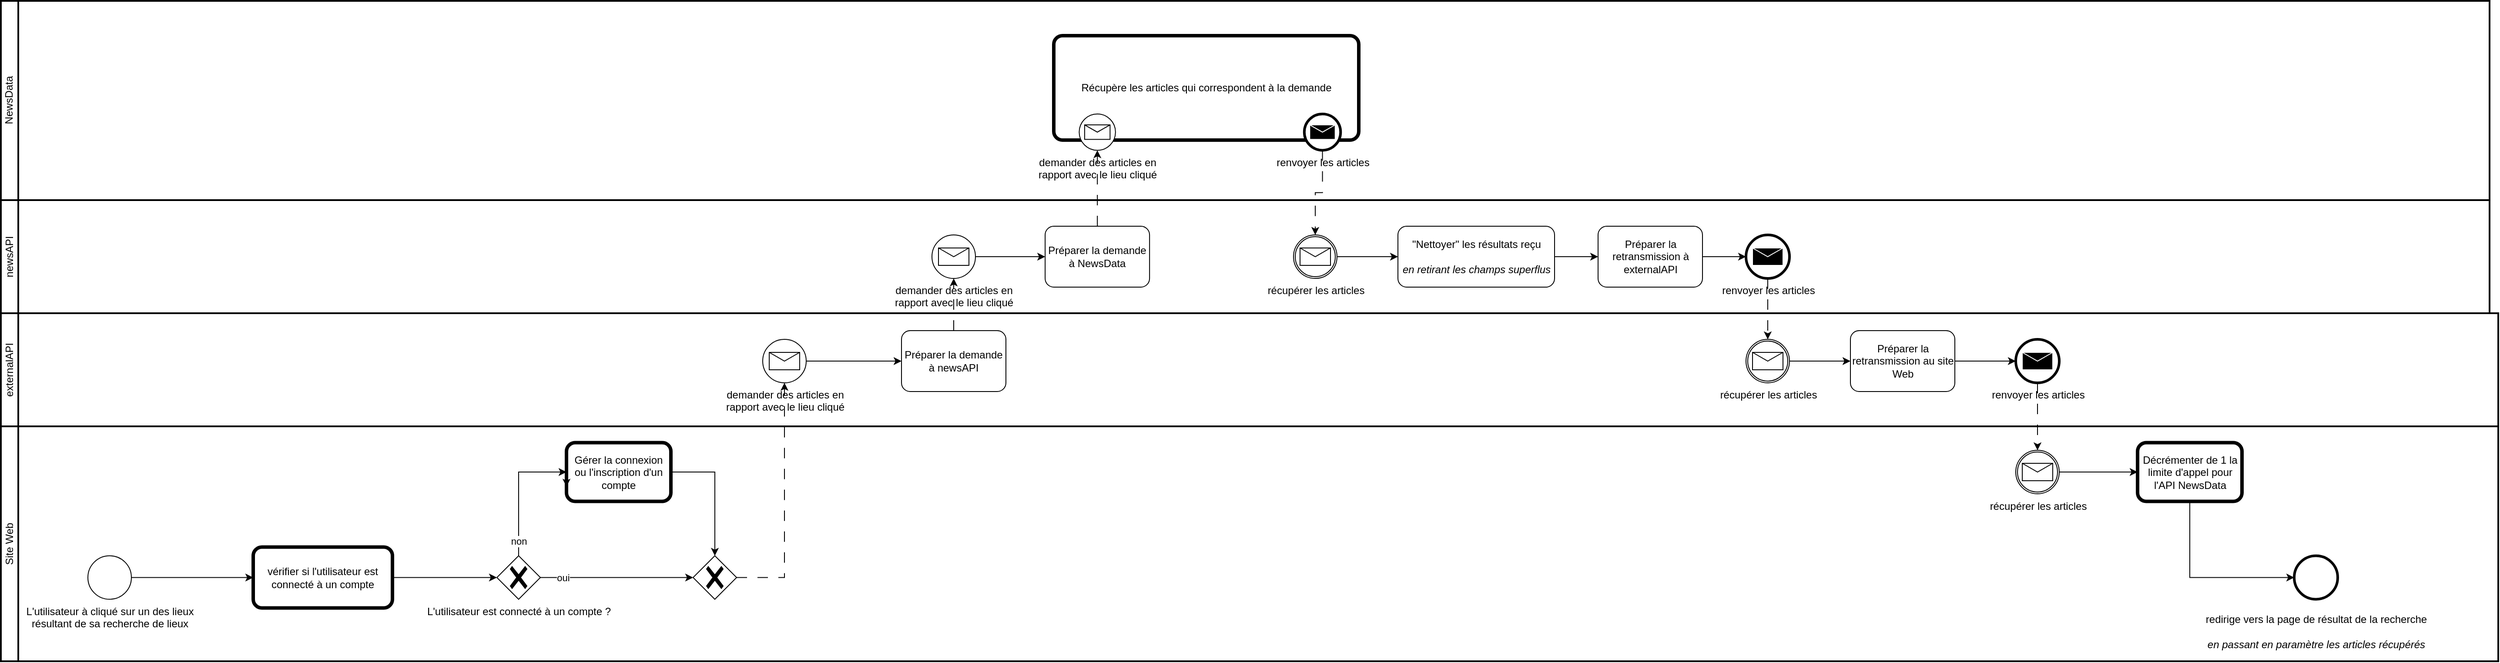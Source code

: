 <mxfile version="24.1.0" type="device">
  <diagram id="DLhqB_IwYs8skUEhhu0D" name="remake">
    <mxGraphModel dx="4780" dy="3939" grid="1" gridSize="10" guides="1" tooltips="1" connect="1" arrows="1" fold="1" page="1" pageScale="1" pageWidth="827" pageHeight="1169" math="0" shadow="0">
      <root>
        <mxCell id="0" />
        <mxCell id="1" parent="0" />
        <mxCell id="YzaqCuqCVEBfQsiihOek-10" value="NewsData" style="swimlane;html=1;startSize=20;fontStyle=0;collapsible=0;horizontal=0;swimlaneLine=1;swimlaneFillColor=#ffffff;strokeWidth=2;whiteSpace=wrap;" parent="1" vertex="1">
          <mxGeometry x="20" y="-1150" width="2860" height="229" as="geometry" />
        </mxCell>
        <mxCell id="P8e-3d4Zvs2nco3TRWnY-12" value="Récupère les articles qui correspondent à la demande" style="points=[[0.25,0,0],[0.5,0,0],[0.75,0,0],[1,0.25,0],[1,0.5,0],[1,0.75,0],[0.75,1,0],[0.5,1,0],[0.25,1,0],[0,0.75,0],[0,0.5,0],[0,0.25,0]];shape=mxgraph.bpmn.task;whiteSpace=wrap;rectStyle=rounded;size=10;html=1;container=1;expand=0;collapsible=0;bpmnShapeType=call;" parent="YzaqCuqCVEBfQsiihOek-10" vertex="1">
          <mxGeometry x="1210" y="40" width="350.5" height="120" as="geometry" />
        </mxCell>
        <mxCell id="P8e-3d4Zvs2nco3TRWnY-13" value="renvoyer les articles" style="points=[[0.145,0.145,0],[0.5,0,0],[0.855,0.145,0],[1,0.5,0],[0.855,0.855,0],[0.5,1,0],[0.145,0.855,0],[0,0.5,0]];shape=mxgraph.bpmn.event;html=1;verticalLabelPosition=bottom;labelBackgroundColor=#ffffff;verticalAlign=top;align=center;perimeter=ellipsePerimeter;outlineConnect=0;aspect=fixed;outline=end;symbol=message;" parent="P8e-3d4Zvs2nco3TRWnY-12" vertex="1">
          <mxGeometry x="287.911" y="90" width="41.726" height="41.726" as="geometry" />
        </mxCell>
        <mxCell id="P8e-3d4Zvs2nco3TRWnY-9" value="demander des articles en &lt;br&gt;rapport avec le lieu cliqué" style="points=[[0.145,0.145,0],[0.5,0,0],[0.855,0.145,0],[1,0.5,0],[0.855,0.855,0],[0.5,1,0],[0.145,0.855,0],[0,0.5,0]];shape=mxgraph.bpmn.event;html=1;verticalLabelPosition=bottom;labelBackgroundColor=#ffffff;verticalAlign=top;align=center;perimeter=ellipsePerimeter;outlineConnect=0;aspect=fixed;outline=standard;symbol=message;" parent="P8e-3d4Zvs2nco3TRWnY-12" vertex="1">
          <mxGeometry x="29.208" y="90" width="41.726" height="41.726" as="geometry" />
        </mxCell>
        <mxCell id="YzaqCuqCVEBfQsiihOek-7" value="Site Web" style="swimlane;html=1;startSize=20;fontStyle=0;collapsible=0;horizontal=0;swimlaneLine=1;swimlaneFillColor=#ffffff;strokeWidth=2;whiteSpace=wrap;" parent="1" vertex="1">
          <mxGeometry x="20" y="-661" width="2870" height="270" as="geometry" />
        </mxCell>
        <mxCell id="pQboeLLgQWO9L1CRO7XK-23" value="" style="group" parent="YzaqCuqCVEBfQsiihOek-7" vertex="1" connectable="0">
          <mxGeometry x="2505.5" y="148.75" width="310" height="112.5" as="geometry" />
        </mxCell>
        <mxCell id="pQboeLLgQWO9L1CRO7XK-20" value="" style="points=[[0.145,0.145,0],[0.5,0,0],[0.855,0.145,0],[1,0.5,0],[0.855,0.855,0],[0.5,1,0],[0.145,0.855,0],[0,0.5,0]];shape=mxgraph.bpmn.event;html=1;verticalLabelPosition=bottom;labelBackgroundColor=#ffffff;verticalAlign=top;align=center;perimeter=ellipsePerimeter;outlineConnect=0;aspect=fixed;outline=end;symbol=terminate2;" parent="pQboeLLgQWO9L1CRO7XK-23" vertex="1">
          <mxGeometry x="130" width="50" height="50" as="geometry" />
        </mxCell>
        <mxCell id="pQboeLLgQWO9L1CRO7XK-21" value="redirige vers la page de résultat de la recherche&lt;div&gt;&lt;br&gt;&lt;i&gt;en passant en paramètre les articles récupérés&lt;/i&gt;&lt;/div&gt;" style="text;html=1;align=center;verticalAlign=middle;whiteSpace=wrap;rounded=0;" parent="pQboeLLgQWO9L1CRO7XK-23" vertex="1">
          <mxGeometry y="62.5" width="310" height="50" as="geometry" />
        </mxCell>
        <mxCell id="YzaqCuqCVEBfQsiihOek-23" value="" style="points=[[0.25,0.25,0],[0.5,0,0],[0.75,0.25,0],[1,0.5,0],[0.75,0.75,0],[0.5,1,0],[0.25,0.75,0],[0,0.5,0]];shape=mxgraph.bpmn.gateway2;html=1;verticalLabelPosition=bottom;labelBackgroundColor=#ffffff;verticalAlign=top;align=center;perimeter=rhombusPerimeter;outlineConnect=0;outline=none;symbol=none;gwType=exclusive;" parent="YzaqCuqCVEBfQsiihOek-7" vertex="1">
          <mxGeometry x="795.5" y="148.75" width="50" height="50" as="geometry" />
        </mxCell>
        <mxCell id="YzaqCuqCVEBfQsiihOek-16" value="Gérer la connexion ou l&#39;inscription d&#39;un compte" style="points=[[0.25,0,0],[0.5,0,0],[0.75,0,0],[1,0.25,0],[1,0.5,0],[1,0.75,0],[0.75,1,0],[0.5,1,0],[0.25,1,0],[0,0.75,0],[0,0.5,0],[0,0.25,0]];shape=mxgraph.bpmn.task;whiteSpace=wrap;rectStyle=rounded;size=10;html=1;container=1;expand=0;collapsible=0;bpmnShapeType=call;" parent="YzaqCuqCVEBfQsiihOek-7" vertex="1">
          <mxGeometry x="650" y="18.75" width="120" height="67.5" as="geometry" />
        </mxCell>
        <mxCell id="YzaqCuqCVEBfQsiihOek-24" style="edgeStyle=orthogonalEdgeStyle;rounded=0;orthogonalLoop=1;jettySize=auto;html=1;exitX=1;exitY=0.5;exitDx=0;exitDy=0;exitPerimeter=0;entryX=0.5;entryY=0;entryDx=0;entryDy=0;entryPerimeter=0;" parent="YzaqCuqCVEBfQsiihOek-7" source="YzaqCuqCVEBfQsiihOek-16" target="YzaqCuqCVEBfQsiihOek-23" edge="1">
          <mxGeometry relative="1" as="geometry" />
        </mxCell>
        <mxCell id="YzaqCuqCVEBfQsiihOek-12" value="L&#39;utilisateur est connecté à un compte ?" style="points=[[0.25,0.25,0],[0.5,0,0],[0.75,0.25,0],[1,0.5,0],[0.75,0.75,0],[0.5,1,0],[0.25,0.75,0],[0,0.5,0]];shape=mxgraph.bpmn.gateway2;html=1;verticalLabelPosition=bottom;labelBackgroundColor=#ffffff;verticalAlign=top;align=center;perimeter=rhombusPerimeter;outlineConnect=0;outline=none;symbol=none;gwType=exclusive;" parent="YzaqCuqCVEBfQsiihOek-7" vertex="1">
          <mxGeometry x="570" y="148.75" width="50" height="50" as="geometry" />
        </mxCell>
        <mxCell id="YzaqCuqCVEBfQsiihOek-17" style="edgeStyle=orthogonalEdgeStyle;rounded=0;orthogonalLoop=1;jettySize=auto;html=1;exitX=0.5;exitY=0;exitDx=0;exitDy=0;exitPerimeter=0;entryX=0;entryY=0.5;entryDx=0;entryDy=0;entryPerimeter=0;" parent="YzaqCuqCVEBfQsiihOek-7" source="YzaqCuqCVEBfQsiihOek-12" target="YzaqCuqCVEBfQsiihOek-16" edge="1">
          <mxGeometry relative="1" as="geometry" />
        </mxCell>
        <mxCell id="YzaqCuqCVEBfQsiihOek-22" value="non" style="edgeLabel;html=1;align=center;verticalAlign=middle;resizable=0;points=[];" parent="YzaqCuqCVEBfQsiihOek-17" vertex="1" connectable="0">
          <mxGeometry x="-0.264" y="1" relative="1" as="geometry">
            <mxPoint x="1" y="38" as="offset" />
          </mxGeometry>
        </mxCell>
        <mxCell id="YzaqCuqCVEBfQsiihOek-30" style="edgeStyle=orthogonalEdgeStyle;rounded=0;orthogonalLoop=1;jettySize=auto;html=1;exitX=1;exitY=0.5;exitDx=0;exitDy=0;exitPerimeter=0;entryX=0;entryY=0.5;entryDx=0;entryDy=0;entryPerimeter=0;" parent="YzaqCuqCVEBfQsiihOek-7" source="YzaqCuqCVEBfQsiihOek-12" target="YzaqCuqCVEBfQsiihOek-23" edge="1">
          <mxGeometry relative="1" as="geometry" />
        </mxCell>
        <mxCell id="YzaqCuqCVEBfQsiihOek-31" value="oui" style="edgeLabel;html=1;align=center;verticalAlign=middle;resizable=0;points=[];" parent="YzaqCuqCVEBfQsiihOek-30" vertex="1" connectable="0">
          <mxGeometry x="-0.755" y="-2" relative="1" as="geometry">
            <mxPoint x="4" y="-2" as="offset" />
          </mxGeometry>
        </mxCell>
        <mxCell id="YzaqCuqCVEBfQsiihOek-19" value="vérifier si l&#39;utilisateur est connecté à un compte" style="points=[[0.25,0,0],[0.5,0,0],[0.75,0,0],[1,0.25,0],[1,0.5,0],[1,0.75,0],[0.75,1,0],[0.5,1,0],[0.25,1,0],[0,0.75,0],[0,0.5,0],[0,0.25,0]];shape=mxgraph.bpmn.task;whiteSpace=wrap;rectStyle=rounded;size=10;html=1;container=1;expand=0;collapsible=0;bpmnShapeType=call;" parent="YzaqCuqCVEBfQsiihOek-7" vertex="1">
          <mxGeometry x="290" y="138.75" width="160" height="70" as="geometry" />
        </mxCell>
        <mxCell id="YzaqCuqCVEBfQsiihOek-21" style="edgeStyle=orthogonalEdgeStyle;rounded=0;orthogonalLoop=1;jettySize=auto;html=1;exitX=1;exitY=0.5;exitDx=0;exitDy=0;exitPerimeter=0;entryX=0;entryY=0.5;entryDx=0;entryDy=0;entryPerimeter=0;" parent="YzaqCuqCVEBfQsiihOek-7" source="YzaqCuqCVEBfQsiihOek-19" target="YzaqCuqCVEBfQsiihOek-12" edge="1">
          <mxGeometry relative="1" as="geometry" />
        </mxCell>
        <mxCell id="YzaqCuqCVEBfQsiihOek-11" value="L&#39;utilisateur à cliqué sur un des lieux &lt;br&gt;résultant de sa recherche de lieux" style="points=[[0.145,0.145,0],[0.5,0,0],[0.855,0.145,0],[1,0.5,0],[0.855,0.855,0],[0.5,1,0],[0.145,0.855,0],[0,0.5,0]];shape=mxgraph.bpmn.event;html=1;verticalLabelPosition=bottom;labelBackgroundColor=#ffffff;verticalAlign=top;align=center;perimeter=ellipsePerimeter;outlineConnect=0;aspect=fixed;outline=standard;symbol=general;" parent="YzaqCuqCVEBfQsiihOek-7" vertex="1">
          <mxGeometry x="100" y="148.75" width="50" height="50" as="geometry" />
        </mxCell>
        <mxCell id="YzaqCuqCVEBfQsiihOek-14" style="edgeStyle=orthogonalEdgeStyle;rounded=0;orthogonalLoop=1;jettySize=auto;html=1;exitX=1;exitY=0.5;exitDx=0;exitDy=0;exitPerimeter=0;entryX=0;entryY=0.5;entryDx=0;entryDy=0;entryPerimeter=0;" parent="YzaqCuqCVEBfQsiihOek-7" source="YzaqCuqCVEBfQsiihOek-11" target="YzaqCuqCVEBfQsiihOek-19" edge="1">
          <mxGeometry relative="1" as="geometry">
            <mxPoint x="-44.5" y="173.75" as="targetPoint" />
          </mxGeometry>
        </mxCell>
        <mxCell id="YzaqCuqCVEBfQsiihOek-45" value="Décrémenter de 1 la limite d&#39;appel pour l&#39;API NewsData" style="points=[[0.25,0,0],[0.5,0,0],[0.75,0,0],[1,0.25,0],[1,0.5,0],[1,0.75,0],[0.75,1,0],[0.5,1,0],[0.25,1,0],[0,0.75,0],[0,0.5,0],[0,0.25,0]];shape=mxgraph.bpmn.task;whiteSpace=wrap;rectStyle=rounded;size=10;html=1;container=1;expand=0;collapsible=0;bpmnShapeType=call;" parent="YzaqCuqCVEBfQsiihOek-7" vertex="1">
          <mxGeometry x="2455.5" y="18.75" width="120" height="67.5" as="geometry" />
        </mxCell>
        <mxCell id="pQboeLLgQWO9L1CRO7XK-11" value="récupérer les articles" style="points=[[0.145,0.145,0],[0.5,0,0],[0.855,0.145,0],[1,0.5,0],[0.855,0.855,0],[0.5,1,0],[0.145,0.855,0],[0,0.5,0]];shape=mxgraph.bpmn.event;html=1;verticalLabelPosition=bottom;labelBackgroundColor=#ffffff;verticalAlign=top;align=center;perimeter=ellipsePerimeter;outlineConnect=0;aspect=fixed;outline=catching;symbol=message;" parent="YzaqCuqCVEBfQsiihOek-7" vertex="1">
          <mxGeometry x="2315.5" y="27.5" width="50" height="50" as="geometry" />
        </mxCell>
        <mxCell id="pQboeLLgQWO9L1CRO7XK-13" style="edgeStyle=orthogonalEdgeStyle;rounded=0;orthogonalLoop=1;jettySize=auto;html=1;exitX=1;exitY=0.5;exitDx=0;exitDy=0;exitPerimeter=0;entryX=0;entryY=0.5;entryDx=0;entryDy=0;entryPerimeter=0;" parent="YzaqCuqCVEBfQsiihOek-7" source="pQboeLLgQWO9L1CRO7XK-11" target="YzaqCuqCVEBfQsiihOek-45" edge="1">
          <mxGeometry relative="1" as="geometry" />
        </mxCell>
        <mxCell id="1ve2anJDg-d2WvSavePf-3" style="edgeStyle=orthogonalEdgeStyle;rounded=0;orthogonalLoop=1;jettySize=auto;html=1;exitX=0.5;exitY=1;exitDx=0;exitDy=0;exitPerimeter=0;entryX=0;entryY=0.5;entryDx=0;entryDy=0;entryPerimeter=0;" edge="1" parent="YzaqCuqCVEBfQsiihOek-7" source="YzaqCuqCVEBfQsiihOek-45" target="pQboeLLgQWO9L1CRO7XK-20">
          <mxGeometry relative="1" as="geometry" />
        </mxCell>
        <mxCell id="1ve2anJDg-d2WvSavePf-4" style="edgeStyle=orthogonalEdgeStyle;rounded=0;orthogonalLoop=1;jettySize=auto;html=1;exitX=0;exitY=0.5;exitDx=0;exitDy=0;exitPerimeter=0;entryX=0;entryY=0.75;entryDx=0;entryDy=0;entryPerimeter=0;" edge="1" parent="YzaqCuqCVEBfQsiihOek-7" source="YzaqCuqCVEBfQsiihOek-16" target="YzaqCuqCVEBfQsiihOek-16">
          <mxGeometry relative="1" as="geometry" />
        </mxCell>
        <mxCell id="YzaqCuqCVEBfQsiihOek-8" value="externalAPI" style="swimlane;html=1;startSize=20;fontStyle=0;collapsible=0;horizontal=0;swimlaneLine=1;swimlaneFillColor=#ffffff;strokeWidth=2;whiteSpace=wrap;" parent="1" vertex="1">
          <mxGeometry x="20" y="-791" width="2870" height="130" as="geometry" />
        </mxCell>
        <mxCell id="YzaqCuqCVEBfQsiihOek-46" value="demander des articles en &lt;br&gt;rapport avec le lieu cliqué" style="points=[[0.145,0.145,0],[0.5,0,0],[0.855,0.145,0],[1,0.5,0],[0.855,0.855,0],[0.5,1,0],[0.145,0.855,0],[0,0.5,0]];shape=mxgraph.bpmn.event;html=1;verticalLabelPosition=bottom;labelBackgroundColor=#ffffff;verticalAlign=top;align=center;perimeter=ellipsePerimeter;outlineConnect=0;aspect=fixed;outline=standard;symbol=message;" parent="YzaqCuqCVEBfQsiihOek-8" vertex="1">
          <mxGeometry x="875.5" y="30" width="50" height="50" as="geometry" />
        </mxCell>
        <mxCell id="P8e-3d4Zvs2nco3TRWnY-2" value="Préparer la demande à newsAPI" style="points=[[0.25,0,0],[0.5,0,0],[0.75,0,0],[1,0.25,0],[1,0.5,0],[1,0.75,0],[0.75,1,0],[0.5,1,0],[0.25,1,0],[0,0.75,0],[0,0.5,0],[0,0.25,0]];shape=mxgraph.bpmn.task;whiteSpace=wrap;rectStyle=rounded;size=10;html=1;container=1;expand=0;collapsible=0;taskMarker=abstract;" parent="YzaqCuqCVEBfQsiihOek-8" vertex="1">
          <mxGeometry x="1035" y="20" width="120" height="70" as="geometry" />
        </mxCell>
        <mxCell id="P8e-3d4Zvs2nco3TRWnY-3" style="edgeStyle=orthogonalEdgeStyle;rounded=0;orthogonalLoop=1;jettySize=auto;html=1;exitX=1;exitY=0.5;exitDx=0;exitDy=0;exitPerimeter=0;entryX=0;entryY=0.5;entryDx=0;entryDy=0;entryPerimeter=0;" parent="YzaqCuqCVEBfQsiihOek-8" source="YzaqCuqCVEBfQsiihOek-46" target="P8e-3d4Zvs2nco3TRWnY-2" edge="1">
          <mxGeometry relative="1" as="geometry" />
        </mxCell>
        <mxCell id="pQboeLLgQWO9L1CRO7XK-3" value="récupérer les articles" style="points=[[0.145,0.145,0],[0.5,0,0],[0.855,0.145,0],[1,0.5,0],[0.855,0.855,0],[0.5,1,0],[0.145,0.855,0],[0,0.5,0]];shape=mxgraph.bpmn.event;html=1;verticalLabelPosition=bottom;labelBackgroundColor=#ffffff;verticalAlign=top;align=center;perimeter=ellipsePerimeter;outlineConnect=0;aspect=fixed;outline=catching;symbol=message;" parent="YzaqCuqCVEBfQsiihOek-8" vertex="1">
          <mxGeometry x="2005.5" y="30" width="50" height="50" as="geometry" />
        </mxCell>
        <mxCell id="pQboeLLgQWO9L1CRO7XK-7" value="Préparer la retransmission au site Web" style="points=[[0.25,0,0],[0.5,0,0],[0.75,0,0],[1,0.25,0],[1,0.5,0],[1,0.75,0],[0.75,1,0],[0.5,1,0],[0.25,1,0],[0,0.75,0],[0,0.5,0],[0,0.25,0]];shape=mxgraph.bpmn.task;whiteSpace=wrap;rectStyle=rounded;size=10;html=1;container=1;expand=0;collapsible=0;taskMarker=abstract;" parent="YzaqCuqCVEBfQsiihOek-8" vertex="1">
          <mxGeometry x="2125.5" y="20" width="120" height="70" as="geometry" />
        </mxCell>
        <mxCell id="pQboeLLgQWO9L1CRO7XK-8" style="edgeStyle=orthogonalEdgeStyle;rounded=0;orthogonalLoop=1;jettySize=auto;html=1;exitX=1;exitY=0.5;exitDx=0;exitDy=0;exitPerimeter=0;entryX=0;entryY=0.5;entryDx=0;entryDy=0;entryPerimeter=0;" parent="YzaqCuqCVEBfQsiihOek-8" source="pQboeLLgQWO9L1CRO7XK-3" target="pQboeLLgQWO9L1CRO7XK-7" edge="1">
          <mxGeometry relative="1" as="geometry" />
        </mxCell>
        <mxCell id="pQboeLLgQWO9L1CRO7XK-9" value="renvoyer les articles" style="points=[[0.145,0.145,0],[0.5,0,0],[0.855,0.145,0],[1,0.5,0],[0.855,0.855,0],[0.5,1,0],[0.145,0.855,0],[0,0.5,0]];shape=mxgraph.bpmn.event;html=1;verticalLabelPosition=bottom;labelBackgroundColor=#ffffff;verticalAlign=top;align=center;perimeter=ellipsePerimeter;outlineConnect=0;aspect=fixed;outline=end;symbol=message;" parent="YzaqCuqCVEBfQsiihOek-8" vertex="1">
          <mxGeometry x="2315.5" y="30" width="50" height="50" as="geometry" />
        </mxCell>
        <mxCell id="pQboeLLgQWO9L1CRO7XK-10" style="edgeStyle=orthogonalEdgeStyle;rounded=0;orthogonalLoop=1;jettySize=auto;html=1;exitX=1;exitY=0.5;exitDx=0;exitDy=0;exitPerimeter=0;entryX=0;entryY=0.5;entryDx=0;entryDy=0;entryPerimeter=0;" parent="YzaqCuqCVEBfQsiihOek-8" source="pQboeLLgQWO9L1CRO7XK-7" target="pQboeLLgQWO9L1CRO7XK-9" edge="1">
          <mxGeometry relative="1" as="geometry" />
        </mxCell>
        <mxCell id="YzaqCuqCVEBfQsiihOek-9" value="newsAPI" style="swimlane;html=1;startSize=20;fontStyle=0;collapsible=0;horizontal=0;swimlaneLine=1;swimlaneFillColor=#ffffff;strokeWidth=2;whiteSpace=wrap;" parent="1" vertex="1">
          <mxGeometry x="20" y="-921" width="2860" height="130" as="geometry" />
        </mxCell>
        <mxCell id="P8e-3d4Zvs2nco3TRWnY-5" value="demander des articles en &lt;br&gt;rapport avec le lieu cliqué" style="points=[[0.145,0.145,0],[0.5,0,0],[0.855,0.145,0],[1,0.5,0],[0.855,0.855,0],[0.5,1,0],[0.145,0.855,0],[0,0.5,0]];shape=mxgraph.bpmn.event;html=1;verticalLabelPosition=bottom;labelBackgroundColor=#ffffff;verticalAlign=top;align=center;perimeter=ellipsePerimeter;outlineConnect=0;aspect=fixed;outline=standard;symbol=message;" parent="YzaqCuqCVEBfQsiihOek-9" vertex="1">
          <mxGeometry x="1070" y="40" width="50" height="50" as="geometry" />
        </mxCell>
        <mxCell id="P8e-3d4Zvs2nco3TRWnY-4" value="Préparer la demande à NewsData" style="points=[[0.25,0,0],[0.5,0,0],[0.75,0,0],[1,0.25,0],[1,0.5,0],[1,0.75,0],[0.75,1,0],[0.5,1,0],[0.25,1,0],[0,0.75,0],[0,0.5,0],[0,0.25,0]];shape=mxgraph.bpmn.task;whiteSpace=wrap;rectStyle=rounded;size=10;html=1;container=1;expand=0;collapsible=0;taskMarker=abstract;" parent="YzaqCuqCVEBfQsiihOek-9" vertex="1">
          <mxGeometry x="1200.07" y="30" width="120" height="70" as="geometry" />
        </mxCell>
        <mxCell id="P8e-3d4Zvs2nco3TRWnY-7" style="edgeStyle=orthogonalEdgeStyle;rounded=0;orthogonalLoop=1;jettySize=auto;html=1;exitX=1;exitY=0.5;exitDx=0;exitDy=0;exitPerimeter=0;entryX=0;entryY=0.5;entryDx=0;entryDy=0;entryPerimeter=0;" parent="YzaqCuqCVEBfQsiihOek-9" source="P8e-3d4Zvs2nco3TRWnY-5" target="P8e-3d4Zvs2nco3TRWnY-4" edge="1">
          <mxGeometry relative="1" as="geometry" />
        </mxCell>
        <mxCell id="P8e-3d4Zvs2nco3TRWnY-8" value="&quot;Nettoyer&quot; les résultats reçu&lt;br&gt;&lt;br&gt;&lt;i&gt;en retirant les champs superflus&lt;/i&gt;" style="points=[[0.25,0,0],[0.5,0,0],[0.75,0,0],[1,0.25,0],[1,0.5,0],[1,0.75,0],[0.75,1,0],[0.5,1,0],[0.25,1,0],[0,0.75,0],[0,0.5,0],[0,0.25,0]];shape=mxgraph.bpmn.task;whiteSpace=wrap;rectStyle=rounded;size=10;html=1;container=1;expand=0;collapsible=0;taskMarker=abstract;" parent="YzaqCuqCVEBfQsiihOek-9" vertex="1">
          <mxGeometry x="1605.5" y="30" width="180" height="70" as="geometry" />
        </mxCell>
        <mxCell id="P8e-3d4Zvs2nco3TRWnY-14" value="récupérer les articles" style="points=[[0.145,0.145,0],[0.5,0,0],[0.855,0.145,0],[1,0.5,0],[0.855,0.855,0],[0.5,1,0],[0.145,0.855,0],[0,0.5,0]];shape=mxgraph.bpmn.event;html=1;verticalLabelPosition=bottom;labelBackgroundColor=#ffffff;verticalAlign=top;align=center;perimeter=ellipsePerimeter;outlineConnect=0;aspect=fixed;outline=catching;symbol=message;" parent="YzaqCuqCVEBfQsiihOek-9" vertex="1">
          <mxGeometry x="1485.5" y="40" width="50" height="50" as="geometry" />
        </mxCell>
        <mxCell id="pQboeLLgQWO9L1CRO7XK-2" value="renvoyer les articles" style="points=[[0.145,0.145,0],[0.5,0,0],[0.855,0.145,0],[1,0.5,0],[0.855,0.855,0],[0.5,1,0],[0.145,0.855,0],[0,0.5,0]];shape=mxgraph.bpmn.event;html=1;verticalLabelPosition=bottom;labelBackgroundColor=#ffffff;verticalAlign=top;align=center;perimeter=ellipsePerimeter;outlineConnect=0;aspect=fixed;outline=end;symbol=message;" parent="YzaqCuqCVEBfQsiihOek-9" vertex="1">
          <mxGeometry x="2005.5" y="40" width="50" height="50" as="geometry" />
        </mxCell>
        <mxCell id="pQboeLLgQWO9L1CRO7XK-15" value="Préparer la retransmission à externalAPI" style="points=[[0.25,0,0],[0.5,0,0],[0.75,0,0],[1,0.25,0],[1,0.5,0],[1,0.75,0],[0.75,1,0],[0.5,1,0],[0.25,1,0],[0,0.75,0],[0,0.5,0],[0,0.25,0]];shape=mxgraph.bpmn.task;whiteSpace=wrap;rectStyle=rounded;size=10;html=1;container=1;expand=0;collapsible=0;taskMarker=abstract;" parent="YzaqCuqCVEBfQsiihOek-9" vertex="1">
          <mxGeometry x="1835.5" y="30" width="120" height="70" as="geometry" />
        </mxCell>
        <mxCell id="pQboeLLgQWO9L1CRO7XK-16" style="edgeStyle=orthogonalEdgeStyle;rounded=0;orthogonalLoop=1;jettySize=auto;html=1;exitX=1;exitY=0.5;exitDx=0;exitDy=0;exitPerimeter=0;entryX=0;entryY=0.5;entryDx=0;entryDy=0;entryPerimeter=0;" parent="YzaqCuqCVEBfQsiihOek-9" source="P8e-3d4Zvs2nco3TRWnY-8" target="pQboeLLgQWO9L1CRO7XK-15" edge="1">
          <mxGeometry relative="1" as="geometry" />
        </mxCell>
        <mxCell id="pQboeLLgQWO9L1CRO7XK-18" style="edgeStyle=orthogonalEdgeStyle;rounded=0;orthogonalLoop=1;jettySize=auto;html=1;exitX=1;exitY=0.5;exitDx=0;exitDy=0;exitPerimeter=0;entryX=0;entryY=0.5;entryDx=0;entryDy=0;entryPerimeter=0;" parent="YzaqCuqCVEBfQsiihOek-9" source="P8e-3d4Zvs2nco3TRWnY-14" target="P8e-3d4Zvs2nco3TRWnY-8" edge="1">
          <mxGeometry relative="1" as="geometry" />
        </mxCell>
        <mxCell id="pQboeLLgQWO9L1CRO7XK-19" style="edgeStyle=orthogonalEdgeStyle;rounded=0;orthogonalLoop=1;jettySize=auto;html=1;exitX=1;exitY=0.5;exitDx=0;exitDy=0;exitPerimeter=0;entryX=0;entryY=0.5;entryDx=0;entryDy=0;entryPerimeter=0;" parent="YzaqCuqCVEBfQsiihOek-9" source="pQboeLLgQWO9L1CRO7XK-15" target="pQboeLLgQWO9L1CRO7XK-2" edge="1">
          <mxGeometry relative="1" as="geometry" />
        </mxCell>
        <mxCell id="P8e-3d4Zvs2nco3TRWnY-6" style="edgeStyle=orthogonalEdgeStyle;rounded=0;orthogonalLoop=1;jettySize=auto;html=1;exitX=0.5;exitY=0;exitDx=0;exitDy=0;exitPerimeter=0;entryX=0.5;entryY=1;entryDx=0;entryDy=0;entryPerimeter=0;dashed=1;dashPattern=12 12;" parent="1" source="P8e-3d4Zvs2nco3TRWnY-2" target="P8e-3d4Zvs2nco3TRWnY-5" edge="1">
          <mxGeometry relative="1" as="geometry" />
        </mxCell>
        <mxCell id="P8e-3d4Zvs2nco3TRWnY-10" style="edgeStyle=orthogonalEdgeStyle;rounded=0;orthogonalLoop=1;jettySize=auto;html=1;exitX=0.5;exitY=0;exitDx=0;exitDy=0;exitPerimeter=0;entryX=0.5;entryY=1;entryDx=0;entryDy=0;entryPerimeter=0;dashed=1;dashPattern=12 12;" parent="1" source="P8e-3d4Zvs2nco3TRWnY-4" target="P8e-3d4Zvs2nco3TRWnY-9" edge="1">
          <mxGeometry relative="1" as="geometry" />
        </mxCell>
        <mxCell id="P8e-3d4Zvs2nco3TRWnY-15" style="edgeStyle=orthogonalEdgeStyle;rounded=0;orthogonalLoop=1;jettySize=auto;html=1;exitX=0.5;exitY=1;exitDx=0;exitDy=0;exitPerimeter=0;entryX=0.5;entryY=0;entryDx=0;entryDy=0;entryPerimeter=0;dashed=1;dashPattern=12 12;" parent="1" source="P8e-3d4Zvs2nco3TRWnY-13" target="P8e-3d4Zvs2nco3TRWnY-14" edge="1">
          <mxGeometry relative="1" as="geometry" />
        </mxCell>
        <mxCell id="pQboeLLgQWO9L1CRO7XK-6" style="edgeStyle=orthogonalEdgeStyle;rounded=0;orthogonalLoop=1;jettySize=auto;html=1;exitX=0.5;exitY=1;exitDx=0;exitDy=0;exitPerimeter=0;entryX=0.5;entryY=0;entryDx=0;entryDy=0;entryPerimeter=0;dashed=1;dashPattern=12 12;" parent="1" source="pQboeLLgQWO9L1CRO7XK-2" target="pQboeLLgQWO9L1CRO7XK-3" edge="1">
          <mxGeometry relative="1" as="geometry" />
        </mxCell>
        <mxCell id="pQboeLLgQWO9L1CRO7XK-12" style="edgeStyle=orthogonalEdgeStyle;rounded=0;orthogonalLoop=1;jettySize=auto;html=1;exitX=0.5;exitY=1;exitDx=0;exitDy=0;exitPerimeter=0;entryX=0.5;entryY=0;entryDx=0;entryDy=0;entryPerimeter=0;dashed=1;dashPattern=12 12;" parent="1" source="pQboeLLgQWO9L1CRO7XK-9" target="pQboeLLgQWO9L1CRO7XK-11" edge="1">
          <mxGeometry relative="1" as="geometry" />
        </mxCell>
        <mxCell id="1ve2anJDg-d2WvSavePf-2" style="edgeStyle=orthogonalEdgeStyle;rounded=0;orthogonalLoop=1;jettySize=auto;html=1;exitX=1;exitY=0.5;exitDx=0;exitDy=0;exitPerimeter=0;entryX=0.5;entryY=1;entryDx=0;entryDy=0;entryPerimeter=0;dashed=1;dashPattern=12 12;" edge="1" parent="1" source="YzaqCuqCVEBfQsiihOek-23" target="YzaqCuqCVEBfQsiihOek-46">
          <mxGeometry relative="1" as="geometry" />
        </mxCell>
      </root>
    </mxGraphModel>
  </diagram>
</mxfile>
